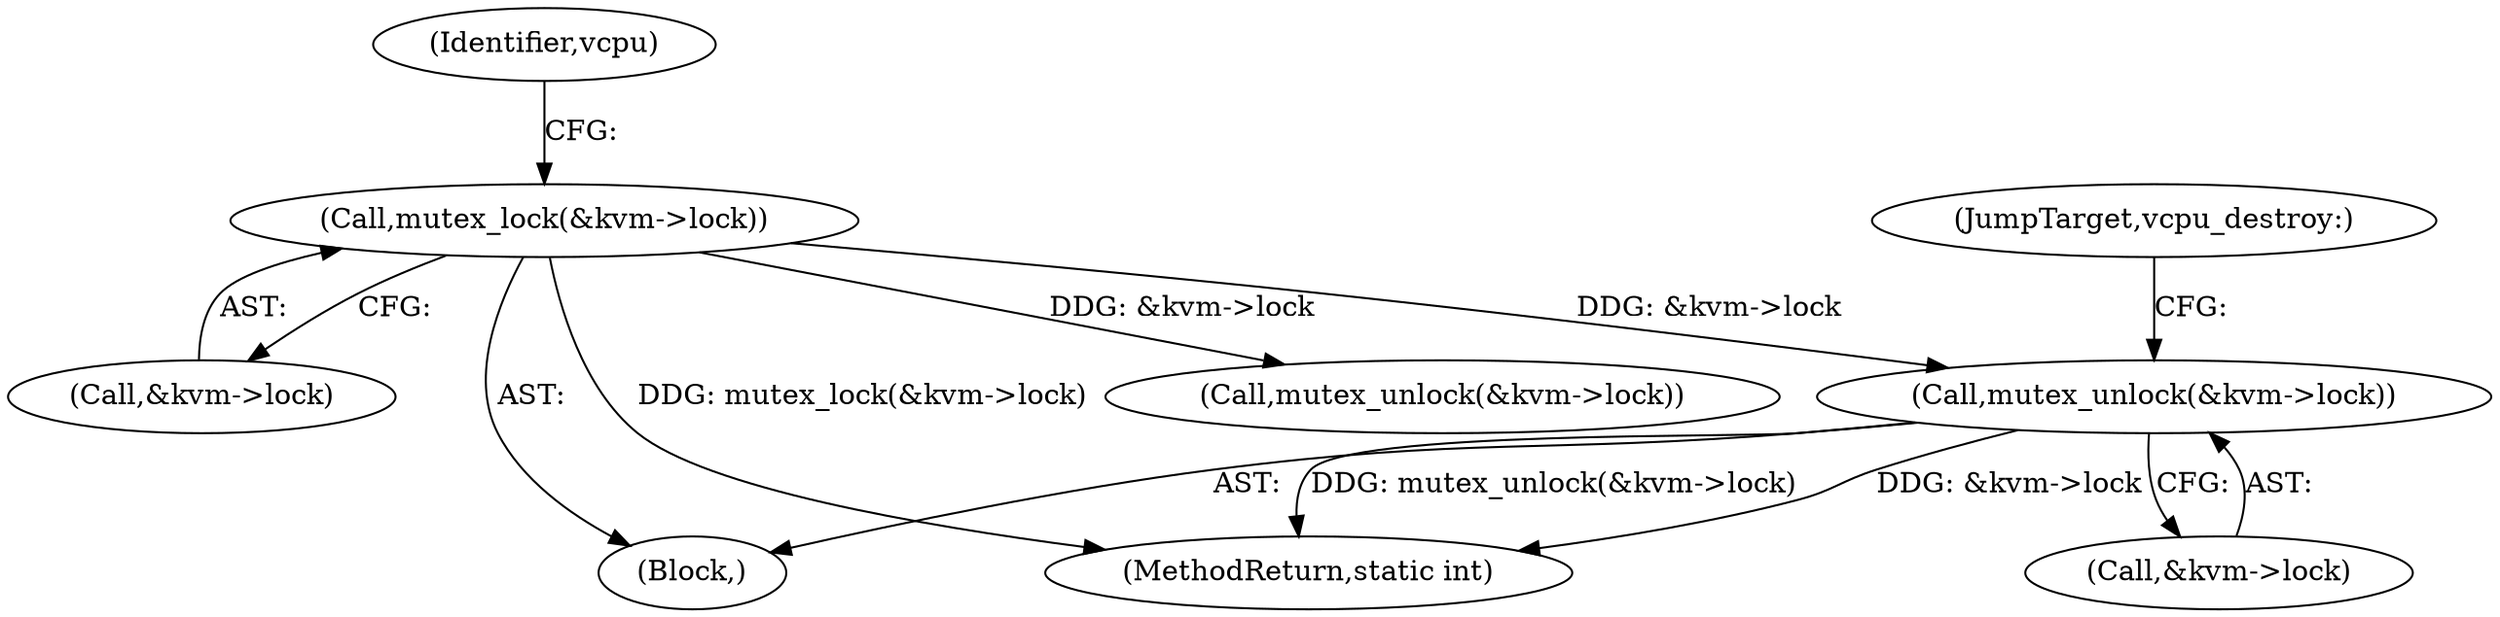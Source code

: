 digraph "0_linux_9c895160d25a76c21b65bad141b08e8d4f99afef_0@API" {
"1000223" [label="(Call,mutex_unlock(&kvm->lock))"];
"1000133" [label="(Call,mutex_lock(&kvm->lock))"];
"1000215" [label="(Call,mutex_unlock(&kvm->lock))"];
"1000133" [label="(Call,mutex_lock(&kvm->lock))"];
"1000134" [label="(Call,&kvm->lock)"];
"1000104" [label="(Block,)"];
"1000141" [label="(Identifier,vcpu)"];
"1000224" [label="(Call,&kvm->lock)"];
"1000228" [label="(JumpTarget,vcpu_destroy:)"];
"1000233" [label="(MethodReturn,static int)"];
"1000223" [label="(Call,mutex_unlock(&kvm->lock))"];
"1000223" -> "1000104"  [label="AST: "];
"1000223" -> "1000224"  [label="CFG: "];
"1000224" -> "1000223"  [label="AST: "];
"1000228" -> "1000223"  [label="CFG: "];
"1000223" -> "1000233"  [label="DDG: mutex_unlock(&kvm->lock)"];
"1000223" -> "1000233"  [label="DDG: &kvm->lock"];
"1000133" -> "1000223"  [label="DDG: &kvm->lock"];
"1000133" -> "1000104"  [label="AST: "];
"1000133" -> "1000134"  [label="CFG: "];
"1000134" -> "1000133"  [label="AST: "];
"1000141" -> "1000133"  [label="CFG: "];
"1000133" -> "1000233"  [label="DDG: mutex_lock(&kvm->lock)"];
"1000133" -> "1000215"  [label="DDG: &kvm->lock"];
}
